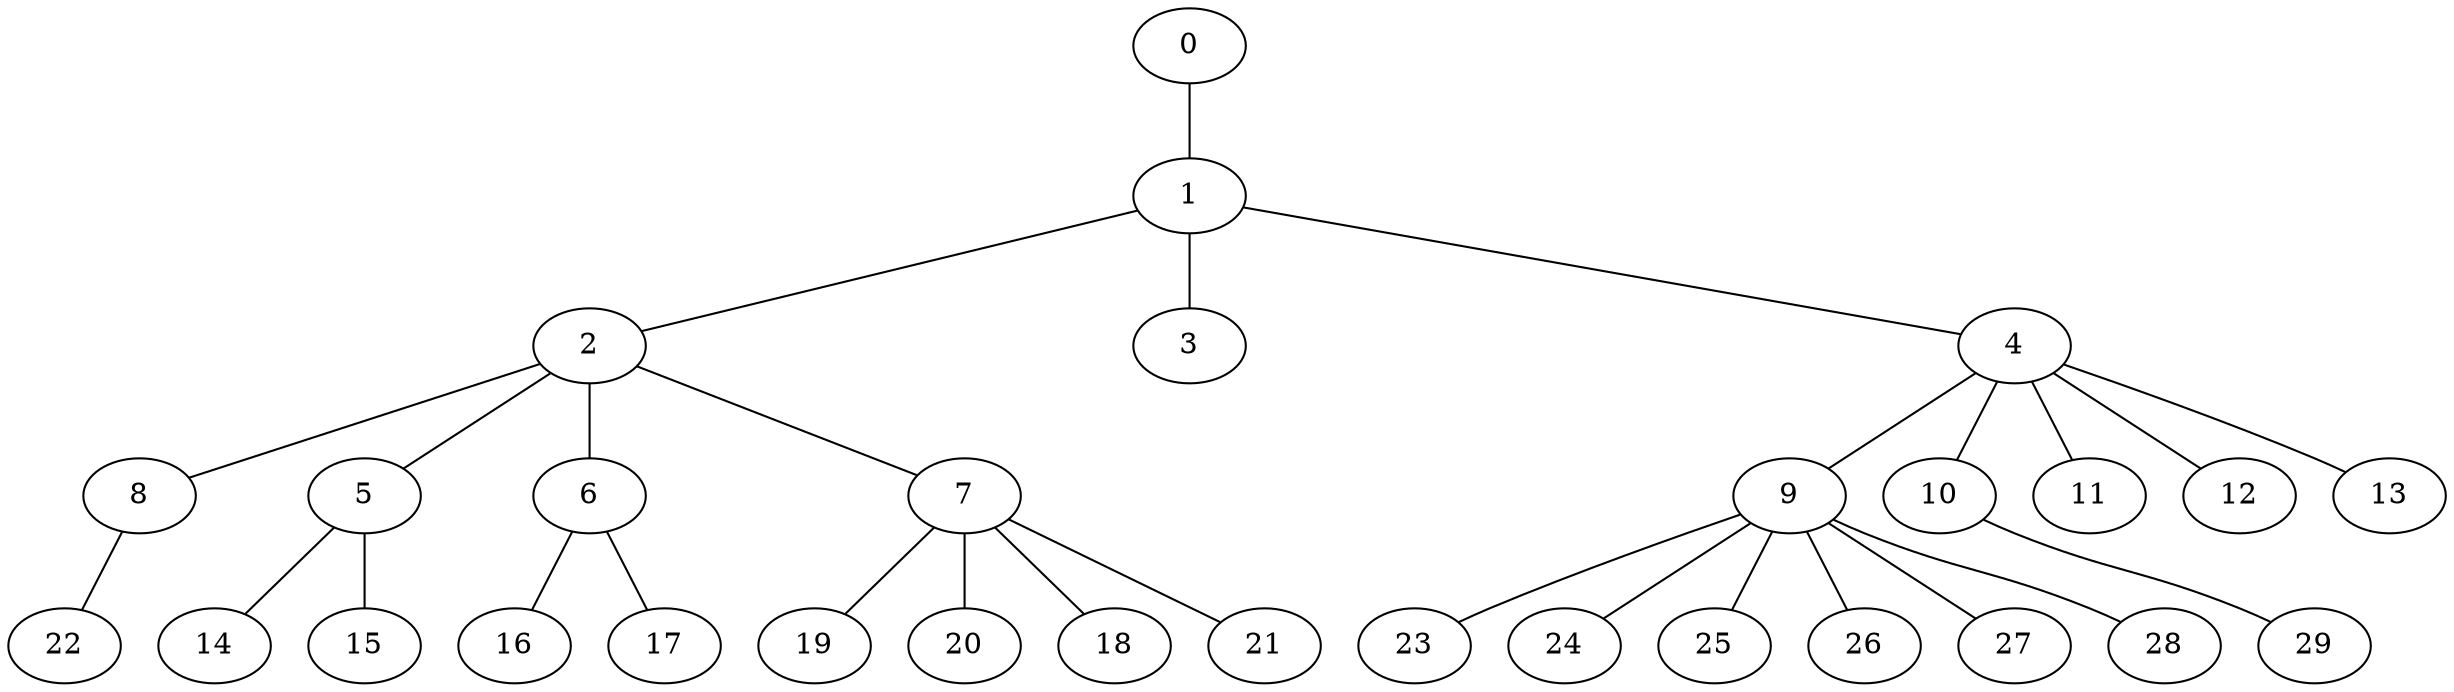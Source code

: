 
graph graphname {
    0 -- 1
1 -- 2
1 -- 3
1 -- 4
2 -- 8
2 -- 5
2 -- 6
2 -- 7
4 -- 9
4 -- 10
4 -- 11
4 -- 12
4 -- 13
5 -- 14
5 -- 15
6 -- 16
6 -- 17
7 -- 19
7 -- 20
7 -- 18
7 -- 21
8 -- 22
9 -- 23
9 -- 24
9 -- 25
9 -- 26
9 -- 27
9 -- 28
10 -- 29

}
